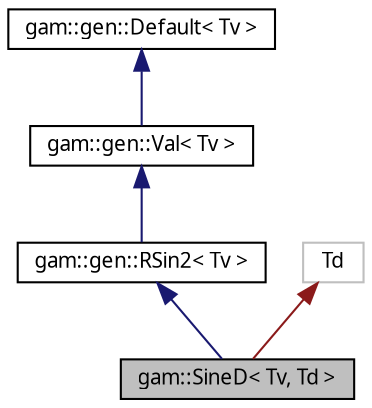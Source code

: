 digraph "gam::SineD&lt; Tv, Td &gt;"
{
 // LATEX_PDF_SIZE
  bgcolor="transparent";
  edge [fontname="FreeSans.ttf",fontsize="10",labelfontname="FreeSans.ttf",labelfontsize="10"];
  node [fontname="FreeSans.ttf",fontsize="10",shape=record];
  Node1 [label="gam::SineD\< Tv, Td \>",height=0.2,width=0.4,color="black", fillcolor="grey75", style="filled", fontcolor="black",tooltip="Damped sine oscillator based on an efficient recursion equation."];
  Node2 -> Node1 [dir="back",color="midnightblue",fontsize="10",style="solid",fontname="FreeSans.ttf"];
  Node2 [label="gam::gen::RSin2\< Tv \>",height=0.2,width=0.4,color="black",URL="$structgam_1_1gen_1_1_r_sin2.html",tooltip=" "];
  Node3 -> Node2 [dir="back",color="midnightblue",fontsize="10",style="solid",fontname="FreeSans.ttf"];
  Node3 [label="gam::gen::Val\< Tv \>",height=0.2,width=0.4,color="black",URL="$structgam_1_1gen_1_1_val.html",tooltip=" "];
  Node4 -> Node3 [dir="back",color="midnightblue",fontsize="10",style="solid",fontname="FreeSans.ttf"];
  Node4 [label="gam::gen::Default\< Tv \>",height=0.2,width=0.4,color="black",URL="$structgam_1_1gen_1_1_default.html",tooltip=" "];
  Node5 -> Node1 [dir="back",color="firebrick4",fontsize="10",style="solid",fontname="FreeSans.ttf"];
  Node5 [label="Td",height=0.2,width=0.4,color="grey75",tooltip=" "];
}
